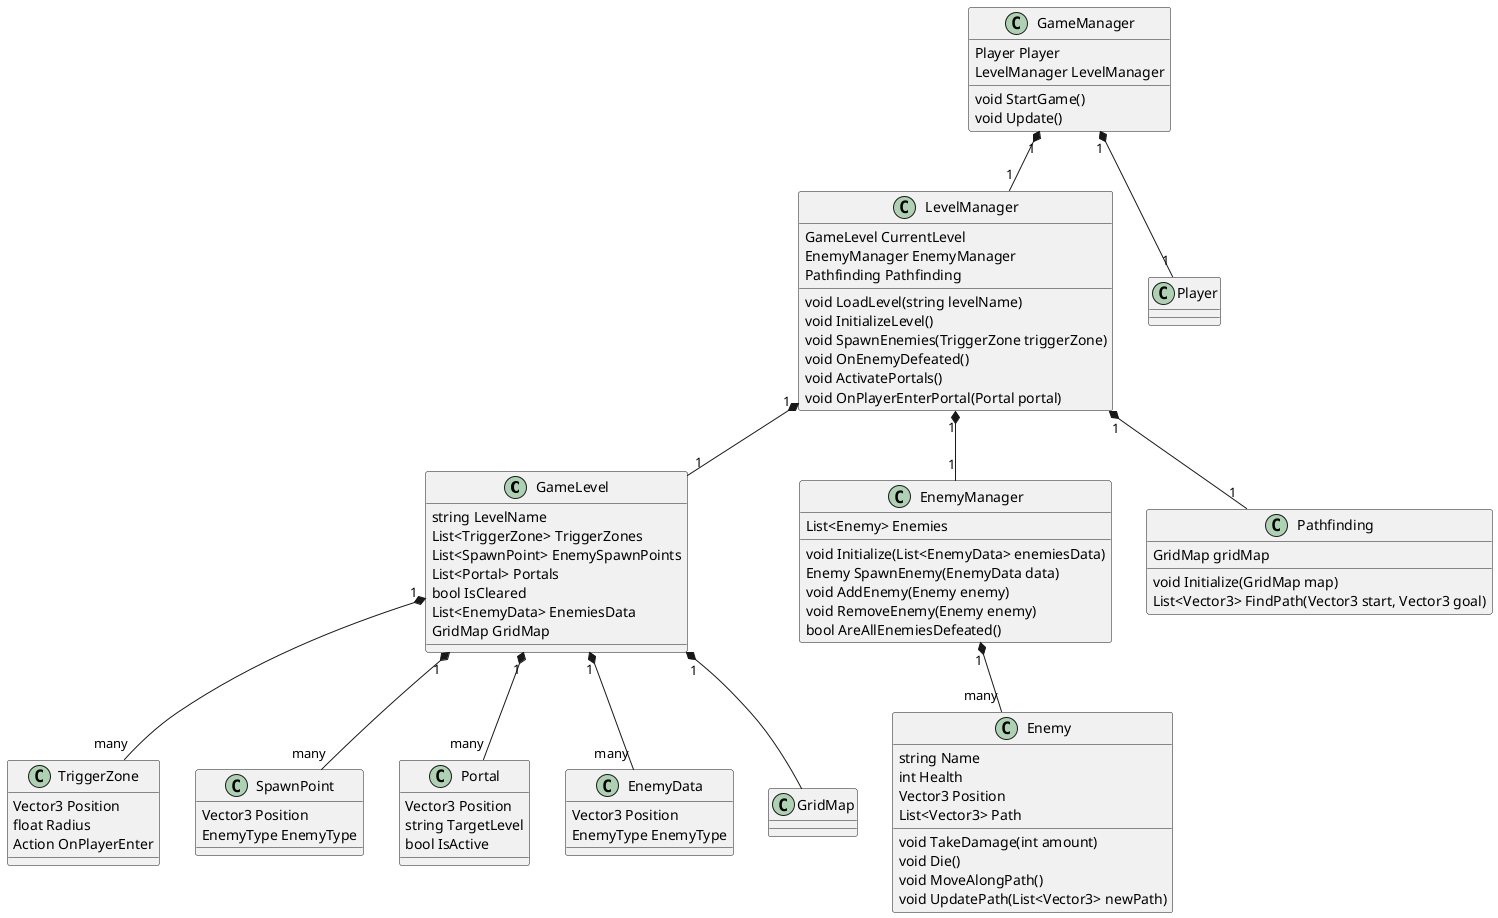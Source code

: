 @startuml MainSystem
class GameLevel {
    string LevelName
    List<TriggerZone> TriggerZones
    List<SpawnPoint> EnemySpawnPoints
    List<Portal> Portals
    bool IsCleared
    List<EnemyData> EnemiesData
    GridMap GridMap
}

class TriggerZone {
    Vector3 Position
    float Radius
    Action OnPlayerEnter
}

class SpawnPoint {
    Vector3 Position
    EnemyType EnemyType
}

class Portal {
    Vector3 Position
    string TargetLevel
    bool IsActive
}

class EnemyData {
    Vector3 Position
    EnemyType EnemyType
}

class Enemy {
    string Name
    int Health
    Vector3 Position
    List<Vector3> Path
    void TakeDamage(int amount)
    void Die()
    void MoveAlongPath()
    void UpdatePath(List<Vector3> newPath)
}

class LevelManager {
    GameLevel CurrentLevel
    EnemyManager EnemyManager
    Pathfinding Pathfinding
    void LoadLevel(string levelName)
    void InitializeLevel()
    void SpawnEnemies(TriggerZone triggerZone)
    void OnEnemyDefeated()
    void ActivatePortals()
    void OnPlayerEnterPortal(Portal portal)
}

class EnemyManager {
    List<Enemy> Enemies
    void Initialize(List<EnemyData> enemiesData)
    Enemy SpawnEnemy(EnemyData data)
    void AddEnemy(Enemy enemy)
    void RemoveEnemy(Enemy enemy)
    bool AreAllEnemiesDefeated()
}

class Pathfinding {
    GridMap gridMap
    void Initialize(GridMap map)
    List<Vector3> FindPath(Vector3 start, Vector3 goal)
}

class GameManager {
    Player Player
    LevelManager LevelManager
    void StartGame()
    void Update()
}

GameLevel "1" *-- "many" TriggerZone
GameLevel "1" *-- "many" SpawnPoint
GameLevel "1" *-- "many" Portal
GameLevel "1" *-- "many" EnemyData
GameLevel "1" *-- GridMap

LevelManager "1" *-- "1" GameLevel
LevelManager "1" *-- "1" EnemyManager
LevelManager "1" *-- "1" Pathfinding

EnemyManager "1" *-- "many" Enemy

GameManager "1" *-- "1" Player
GameManager "1" *-- "1" LevelManager
@enduml
